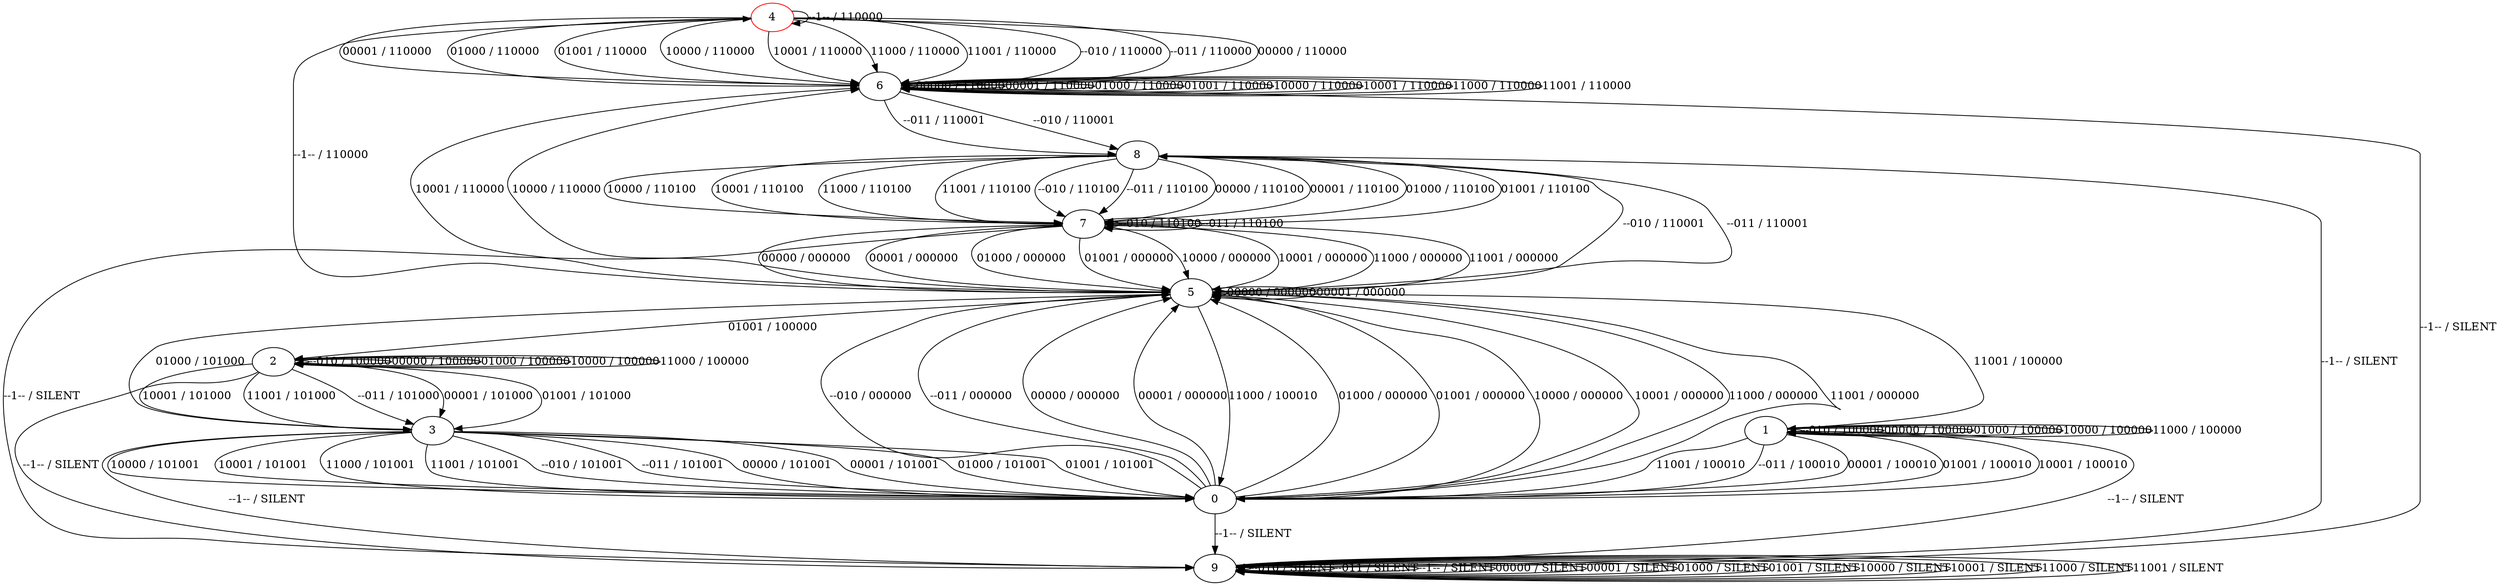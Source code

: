 digraph {
4 [color="red"]
0
1
2
3
5
6
7
8
9
4 -> 6 [label="--010 / 110000"]
4 -> 6 [label="--011 / 110000"]
4 -> 4 [label="--1-- / 110000"]
4 -> 6 [label="00000 / 110000"]
4 -> 6 [label="00001 / 110000"]
4 -> 6 [label="01000 / 110000"]
4 -> 6 [label="01001 / 110000"]
4 -> 6 [label="10000 / 110000"]
4 -> 6 [label="10001 / 110000"]
4 -> 6 [label="11000 / 110000"]
4 -> 6 [label="11001 / 110000"]
0 -> 5 [label="--010 / 000000"]
0 -> 5 [label="--011 / 000000"]
0 -> 9 [label="--1-- / SILENT"]
0 -> 5 [label="00000 / 000000"]
0 -> 5 [label="00001 / 000000"]
0 -> 5 [label="01000 / 000000"]
0 -> 5 [label="01001 / 000000"]
0 -> 5 [label="10000 / 000000"]
0 -> 5 [label="10001 / 000000"]
0 -> 5 [label="11000 / 000000"]
0 -> 5 [label="11001 / 000000"]
1 -> 1 [label="--010 / 100000"]
1 -> 0 [label="--011 / 100010"]
1 -> 9 [label="--1-- / SILENT"]
1 -> 1 [label="00000 / 100000"]
1 -> 0 [label="00001 / 100010"]
1 -> 1 [label="01000 / 100000"]
1 -> 0 [label="01001 / 100010"]
1 -> 1 [label="10000 / 100000"]
1 -> 0 [label="10001 / 100010"]
1 -> 1 [label="11000 / 100000"]
1 -> 0 [label="11001 / 100010"]
2 -> 2 [label="--010 / 100000"]
2 -> 3 [label="--011 / 101000"]
2 -> 9 [label="--1-- / SILENT"]
2 -> 2 [label="00000 / 100000"]
2 -> 3 [label="00001 / 101000"]
2 -> 2 [label="01000 / 100000"]
2 -> 3 [label="01001 / 101000"]
2 -> 2 [label="10000 / 100000"]
2 -> 3 [label="10001 / 101000"]
2 -> 2 [label="11000 / 100000"]
2 -> 3 [label="11001 / 101000"]
3 -> 0 [label="--010 / 101001"]
3 -> 0 [label="--011 / 101001"]
3 -> 9 [label="--1-- / SILENT"]
3 -> 0 [label="00000 / 101001"]
3 -> 0 [label="00001 / 101001"]
3 -> 0 [label="01000 / 101001"]
3 -> 0 [label="01001 / 101001"]
3 -> 0 [label="10000 / 101001"]
3 -> 0 [label="10001 / 101001"]
3 -> 0 [label="11000 / 101001"]
3 -> 0 [label="11001 / 101001"]
5 -> 8 [label="--010 / 110001"]
5 -> 8 [label="--011 / 110001"]
5 -> 4 [label="--1-- / 110000"]
5 -> 5 [label="00000 / 000000"]
5 -> 5 [label="00001 / 000000"]
5 -> 3 [label="01000 / 101000"]
5 -> 2 [label="01001 / 100000"]
5 -> 6 [label="10000 / 110000"]
5 -> 6 [label="10001 / 110000"]
5 -> 0 [label="11000 / 100010"]
5 -> 1 [label="11001 / 100000"]
6 -> 8 [label="--010 / 110001"]
6 -> 8 [label="--011 / 110001"]
6 -> 9 [label="--1-- / SILENT"]
6 -> 6 [label="00000 / 110000"]
6 -> 6 [label="00001 / 110000"]
6 -> 6 [label="01000 / 110000"]
6 -> 6 [label="01001 / 110000"]
6 -> 6 [label="10000 / 110000"]
6 -> 6 [label="10001 / 110000"]
6 -> 6 [label="11000 / 110000"]
6 -> 6 [label="11001 / 110000"]
7 -> 7 [label="--010 / 110100"]
7 -> 7 [label="--011 / 110100"]
7 -> 9 [label="--1-- / SILENT"]
7 -> 5 [label="00000 / 000000"]
7 -> 5 [label="00001 / 000000"]
7 -> 5 [label="01000 / 000000"]
7 -> 5 [label="01001 / 000000"]
7 -> 5 [label="10000 / 000000"]
7 -> 5 [label="10001 / 000000"]
7 -> 5 [label="11000 / 000000"]
7 -> 5 [label="11001 / 000000"]
8 -> 7 [label="--010 / 110100"]
8 -> 7 [label="--011 / 110100"]
8 -> 9 [label="--1-- / SILENT"]
8 -> 7 [label="00000 / 110100"]
8 -> 7 [label="00001 / 110100"]
8 -> 7 [label="01000 / 110100"]
8 -> 7 [label="01001 / 110100"]
8 -> 7 [label="10000 / 110100"]
8 -> 7 [label="10001 / 110100"]
8 -> 7 [label="11000 / 110100"]
8 -> 7 [label="11001 / 110100"]
9 -> 9 [label="--010 / SILENT"]
9 -> 9 [label="--011 / SILENT"]
9 -> 9 [label="--1-- / SILENT"]
9 -> 9 [label="00000 / SILENT"]
9 -> 9 [label="00001 / SILENT"]
9 -> 9 [label="01000 / SILENT"]
9 -> 9 [label="01001 / SILENT"]
9 -> 9 [label="10000 / SILENT"]
9 -> 9 [label="10001 / SILENT"]
9 -> 9 [label="11000 / SILENT"]
9 -> 9 [label="11001 / SILENT"]
}
